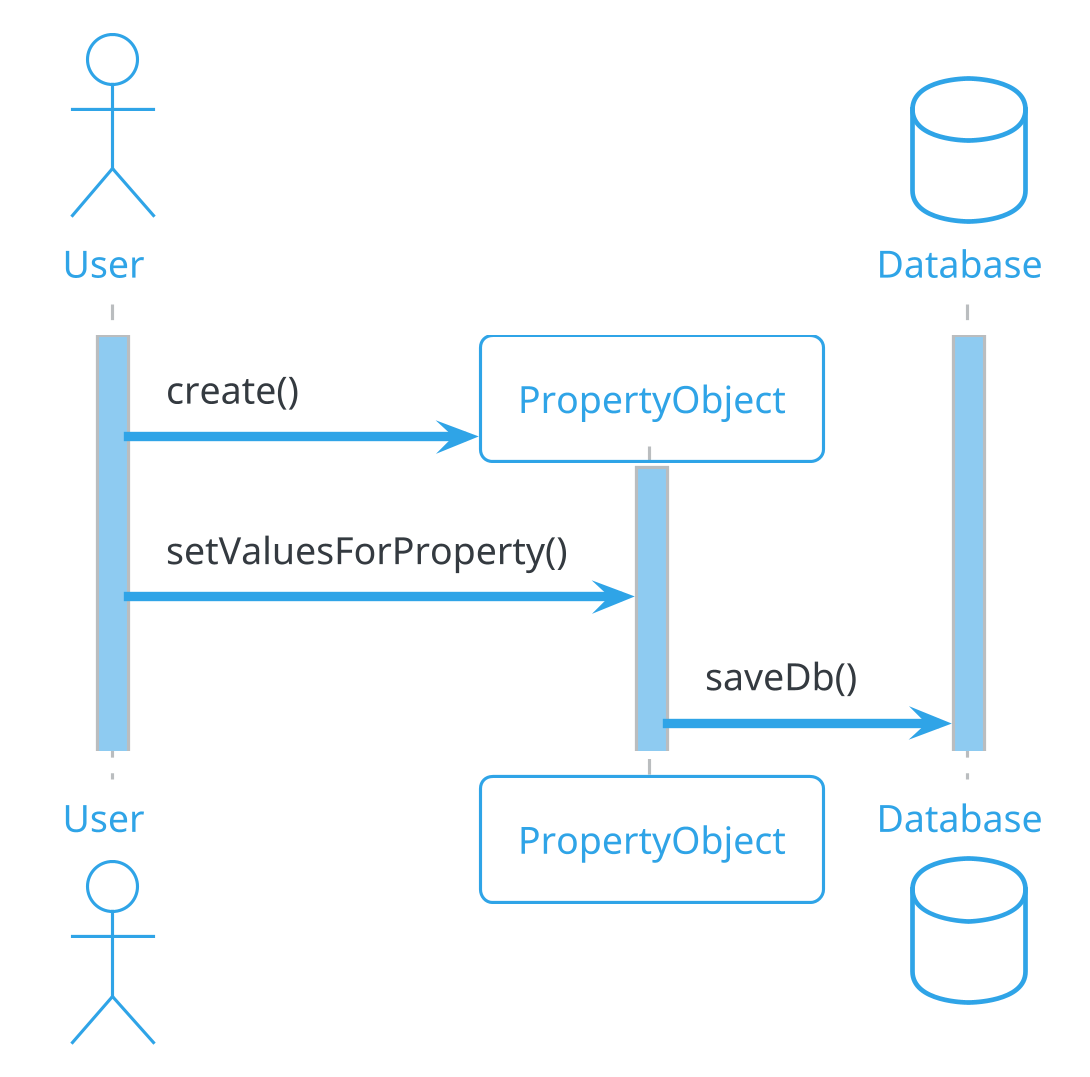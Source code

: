 @startuml ObjekttErfassen
!theme cerulean-outline

skinparam sequence {
LifeLineBackgroundColor #8ECBF1
ParticipantPadding 2
}
skinparam dpi 300

actor User as user
activate user
participant PropertyObject as probj
database Database as db
activate db
create probj
user -> probj : create()
activate probj
user ->probj : setValuesForProperty()
probj ->db : saveDb()
@enduml
